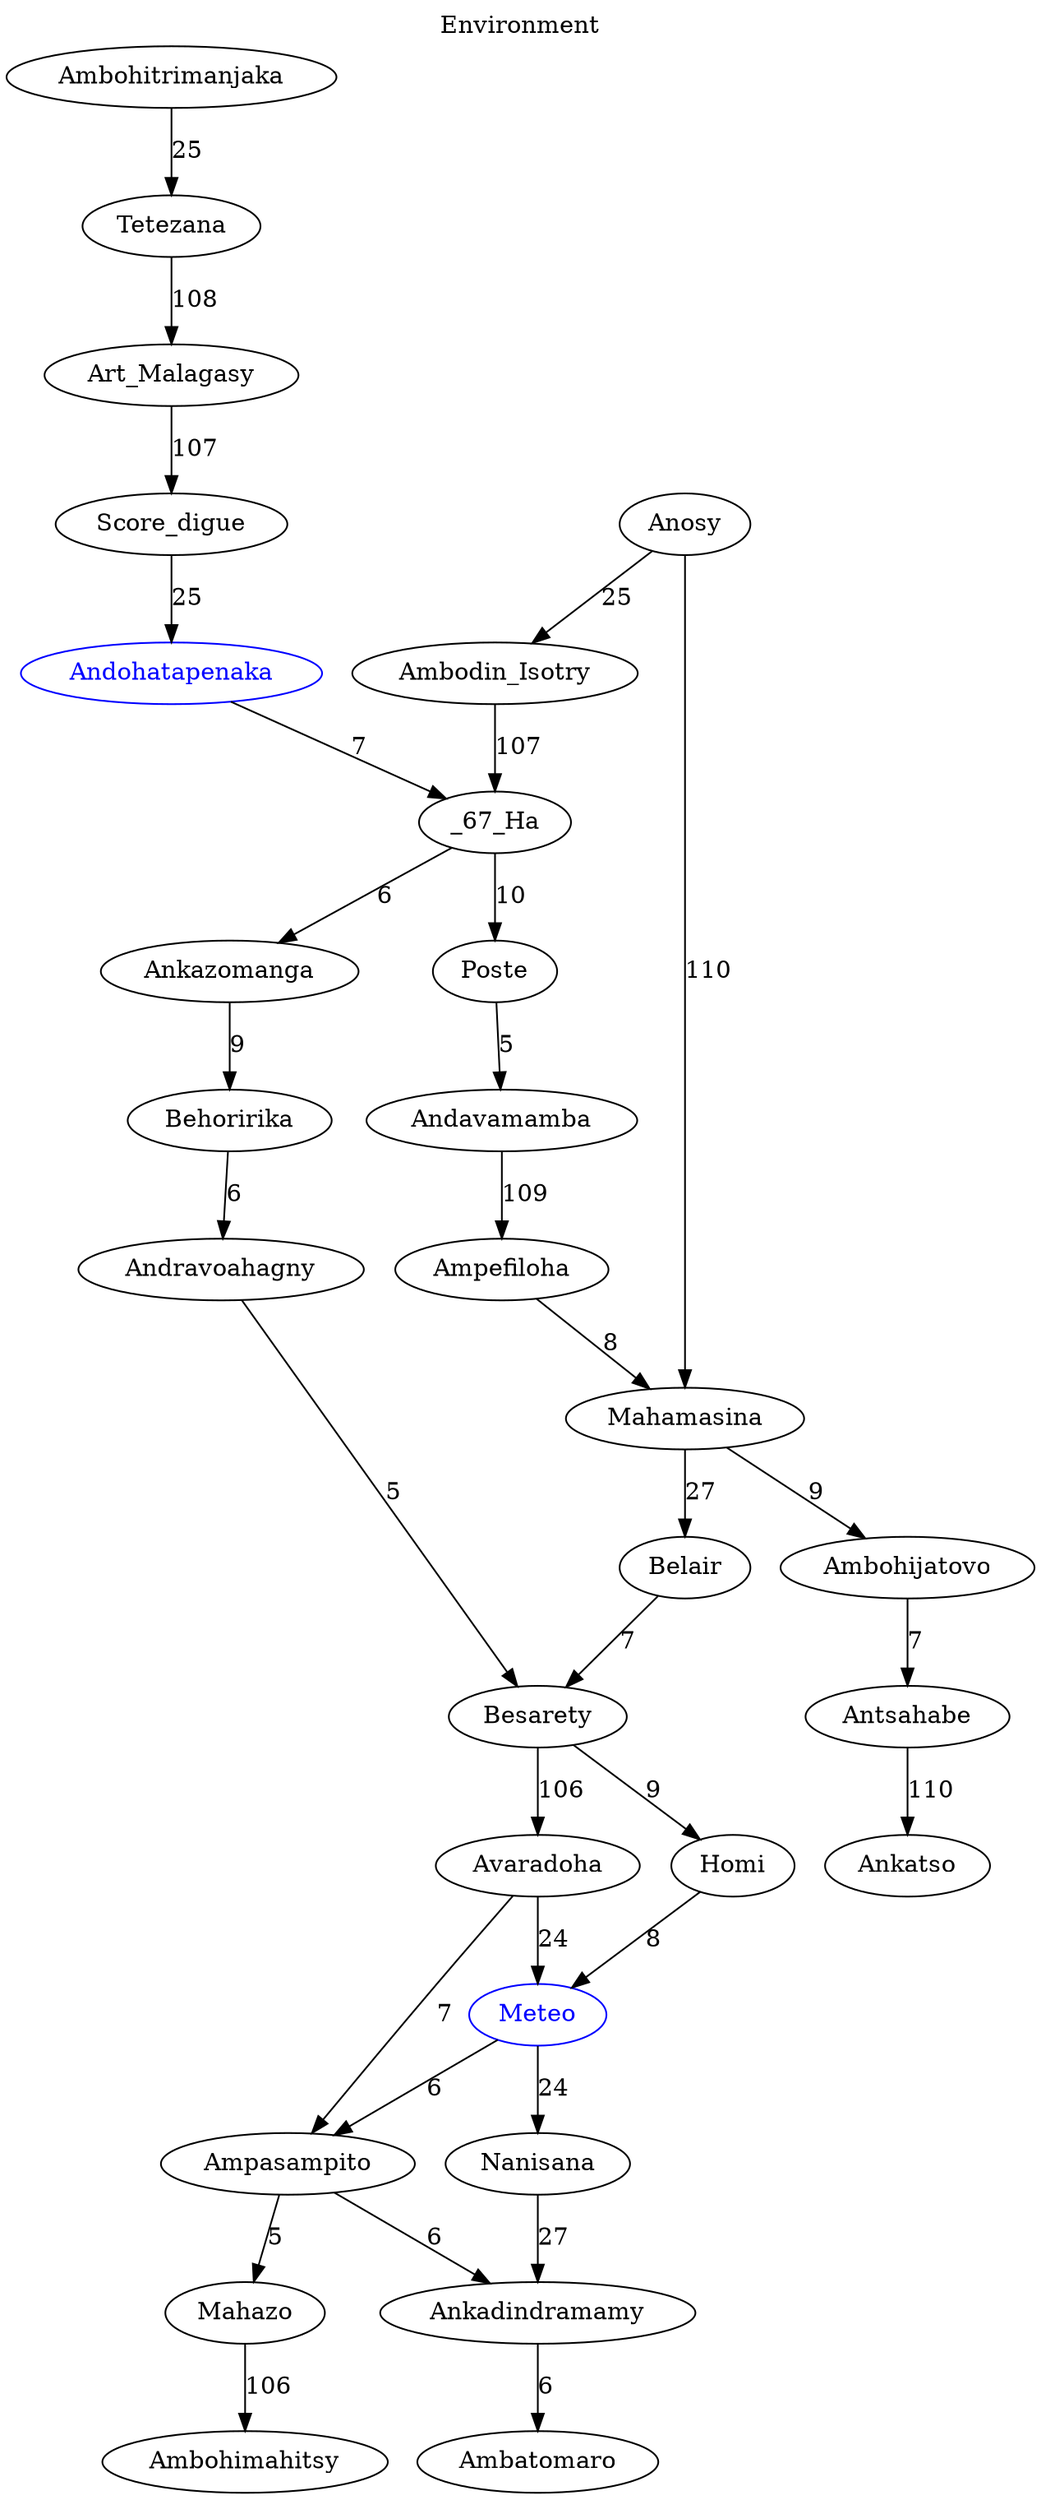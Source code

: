 digraph G {
	labelloc="t"	label="Environment"	 Andohatapenaka [color="blue", fontcolor="blue"];
	 Meteo [color="blue", fontcolor="blue"];
	Ambodin_Isotry -> _67_Ha [weight=107, label="107"];
	Art_Malagasy -> Score_digue [weight=107, label="107"];
	Antsahabe -> Ankatso [weight=110, label="110"];
	Andavamamba -> Ampefiloha [weight=109, label="109"];
	Ampefiloha -> Mahamasina [weight=8, label="8"];
	_67_Ha -> Poste [weight=10, label="10"];
	Meteo -> Ampasampito [weight=6, label="6"];
	Andohatapenaka -> _67_Ha [weight=7, label="7"];
	Meteo -> Nanisana [weight=24, label="24"];
	Mahamasina -> Belair [weight=27, label="27"];
	Ankazomanga -> Behoririka [weight=9, label="9"];
	Andravoahagny -> Besarety [weight=5, label="5"];
	Besarety -> Avaradoha [weight=106, label="106"];
	Ambohitrimanjaka -> Tetezana [weight=25, label="25"];
	Homi -> Meteo [weight=8, label="8"];
	Ampasampito -> Mahazo [weight=5, label="5"];
	Besarety -> Homi [weight=9, label="9"];
	Tetezana -> Art_Malagasy [weight=108, label="108"];
	Ampasampito -> Ankadindramamy [weight=6, label="6"];
	Poste -> Andavamamba [weight=5, label="5"];
	_67_Ha -> Ankazomanga [weight=6, label="6"];
	Behoririka -> Andravoahagny [weight=6, label="6"];
	Score_digue -> Andohatapenaka [weight=25, label="25"];
	Mahamasina -> Ambohijatovo [weight=9, label="9"];
	Anosy -> Mahamasina [weight=110, label="110"];
	Ankadindramamy -> Ambatomaro [weight=6, label="6"];
	Mahazo -> Ambohimahitsy [weight=106, label="106"];
	Anosy -> Ambodin_Isotry [weight=25, label="25"];
	Belair -> Besarety [weight=7, label="7"];
	Avaradoha -> Meteo [weight=24, label="24"];
	Ambohijatovo -> Antsahabe [weight=7, label="7"];
	Avaradoha -> Ampasampito [weight=7, label="7"];
	Nanisana -> Ankadindramamy [weight=27, label="27"];
}